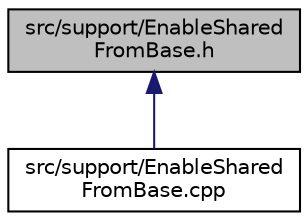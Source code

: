 digraph "src/support/EnableSharedFromBase.h"
{
 // LATEX_PDF_SIZE
  edge [fontname="Helvetica",fontsize="10",labelfontname="Helvetica",labelfontsize="10"];
  node [fontname="Helvetica",fontsize="10",shape=record];
  Node1 [label="src/support/EnableShared\lFromBase.h",height=0.2,width=0.4,color="black", fillcolor="grey75", style="filled", fontcolor="black",tooltip=" "];
  Node1 -> Node2 [dir="back",color="midnightblue",fontsize="10",style="solid",fontname="Helvetica"];
  Node2 [label="src/support/EnableShared\lFromBase.cpp",height=0.2,width=0.4,color="black", fillcolor="white", style="filled",URL="$EnableSharedFromBase_8cpp.html",tooltip=" "];
}
